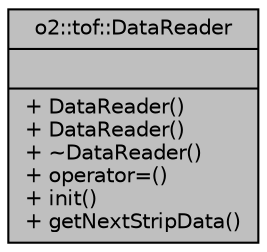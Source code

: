 digraph "o2::tof::DataReader"
{
 // INTERACTIVE_SVG=YES
  bgcolor="transparent";
  edge [fontname="Helvetica",fontsize="10",labelfontname="Helvetica",labelfontsize="10"];
  node [fontname="Helvetica",fontsize="10",shape=record];
  Node1 [label="{o2::tof::DataReader\n||+ DataReader()\l+ DataReader()\l+ ~DataReader()\l+ operator=()\l+ init()\l+ getNextStripData()\l}",height=0.2,width=0.4,color="black", fillcolor="grey75", style="filled" fontcolor="black"];
}
